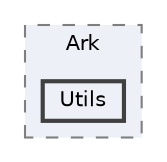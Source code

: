 digraph "/Users/fola/Documents/ArkScript/Ark/include/Ark/Utils"
{
 // INTERACTIVE_SVG=YES
 // LATEX_PDF_SIZE
  bgcolor="transparent";
  edge [fontname=Helvetica,fontsize=10,labelfontname=Helvetica,labelfontsize=10];
  node [fontname=Helvetica,fontsize=10,shape=box,height=0.2,width=0.4];
  compound=true
  subgraph clusterdir_a8b6c64285bf9ac60f50770eb2fc48b5 {
    graph [ bgcolor="#edf0f7", pencolor="grey50", label="Ark", fontname=Helvetica,fontsize=10 style="filled,dashed", URL="dir_a8b6c64285bf9ac60f50770eb2fc48b5.html",tooltip=""]
  dir_33906bab6f1f9d0f271eb499b90a96b5 [label="Utils", fillcolor="#edf0f7", color="grey25", style="filled,bold", URL="dir_33906bab6f1f9d0f271eb499b90a96b5.html",tooltip=""];
  }
}
